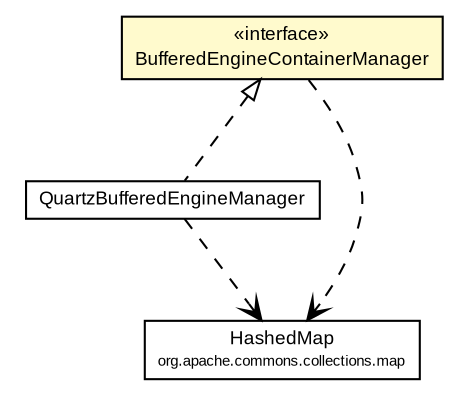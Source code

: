 #!/usr/local/bin/dot
#
# Class diagram 
# Generated by UmlGraph version 4.6 (http://www.spinellis.gr/sw/umlgraph)
#

digraph G {
	edge [fontname="arial",fontsize=10,labelfontname="arial",labelfontsize=10];
	node [fontname="arial",fontsize=10,shape=plaintext];
	// com.octo.captcha.engine.bufferedengine.manager.QuartzBufferedEngineManager
	c246 [label=<<table border="0" cellborder="1" cellspacing="0" cellpadding="2" port="p" href="./QuartzBufferedEngineManager.html">
		<tr><td><table border="0" cellspacing="0" cellpadding="1">
			<tr><td> QuartzBufferedEngineManager </td></tr>
		</table></td></tr>
		</table>>, fontname="arial", fontcolor="black", fontsize=9.0];
	// com.octo.captcha.engine.bufferedengine.manager.BufferedEngineContainerManager
	c247 [label=<<table border="0" cellborder="1" cellspacing="0" cellpadding="2" port="p" bgcolor="lemonChiffon" href="./BufferedEngineContainerManager.html">
		<tr><td><table border="0" cellspacing="0" cellpadding="1">
			<tr><td> &laquo;interface&raquo; </td></tr>
			<tr><td> BufferedEngineContainerManager </td></tr>
		</table></td></tr>
		</table>>, fontname="arial", fontcolor="black", fontsize=9.0];
	//com.octo.captcha.engine.bufferedengine.manager.QuartzBufferedEngineManager implements com.octo.captcha.engine.bufferedengine.manager.BufferedEngineContainerManager
	c247:p -> c246:p [dir=back,arrowtail=empty,style=dashed];
	// com.octo.captcha.engine.bufferedengine.manager.QuartzBufferedEngineManager DEPEND org.apache.commons.collections.map.HashedMap
	c246:p -> c248:p [taillabel="", label="", headlabel="", fontname="arial", fontcolor="black", fontsize=10.0, color="black", arrowhead=open, style=dashed];
	// com.octo.captcha.engine.bufferedengine.manager.BufferedEngineContainerManager DEPEND org.apache.commons.collections.map.HashedMap
	c247:p -> c248:p [taillabel="", label="", headlabel="", fontname="arial", fontcolor="black", fontsize=10.0, color="black", arrowhead=open, style=dashed];
	// org.apache.commons.collections.map.HashedMap
	c248 [label=<<table border="0" cellborder="1" cellspacing="0" cellpadding="2" port="p" href="http://java.sun.com/j2se/1.4.2/docs/api/org/apache/commons/collections/map/HashedMap.html">
		<tr><td><table border="0" cellspacing="0" cellpadding="1">
			<tr><td> HashedMap </td></tr>
			<tr><td><font point-size="7.0"> org.apache.commons.collections.map </font></td></tr>
		</table></td></tr>
		</table>>, fontname="arial", fontcolor="black", fontsize=9.0];
}

